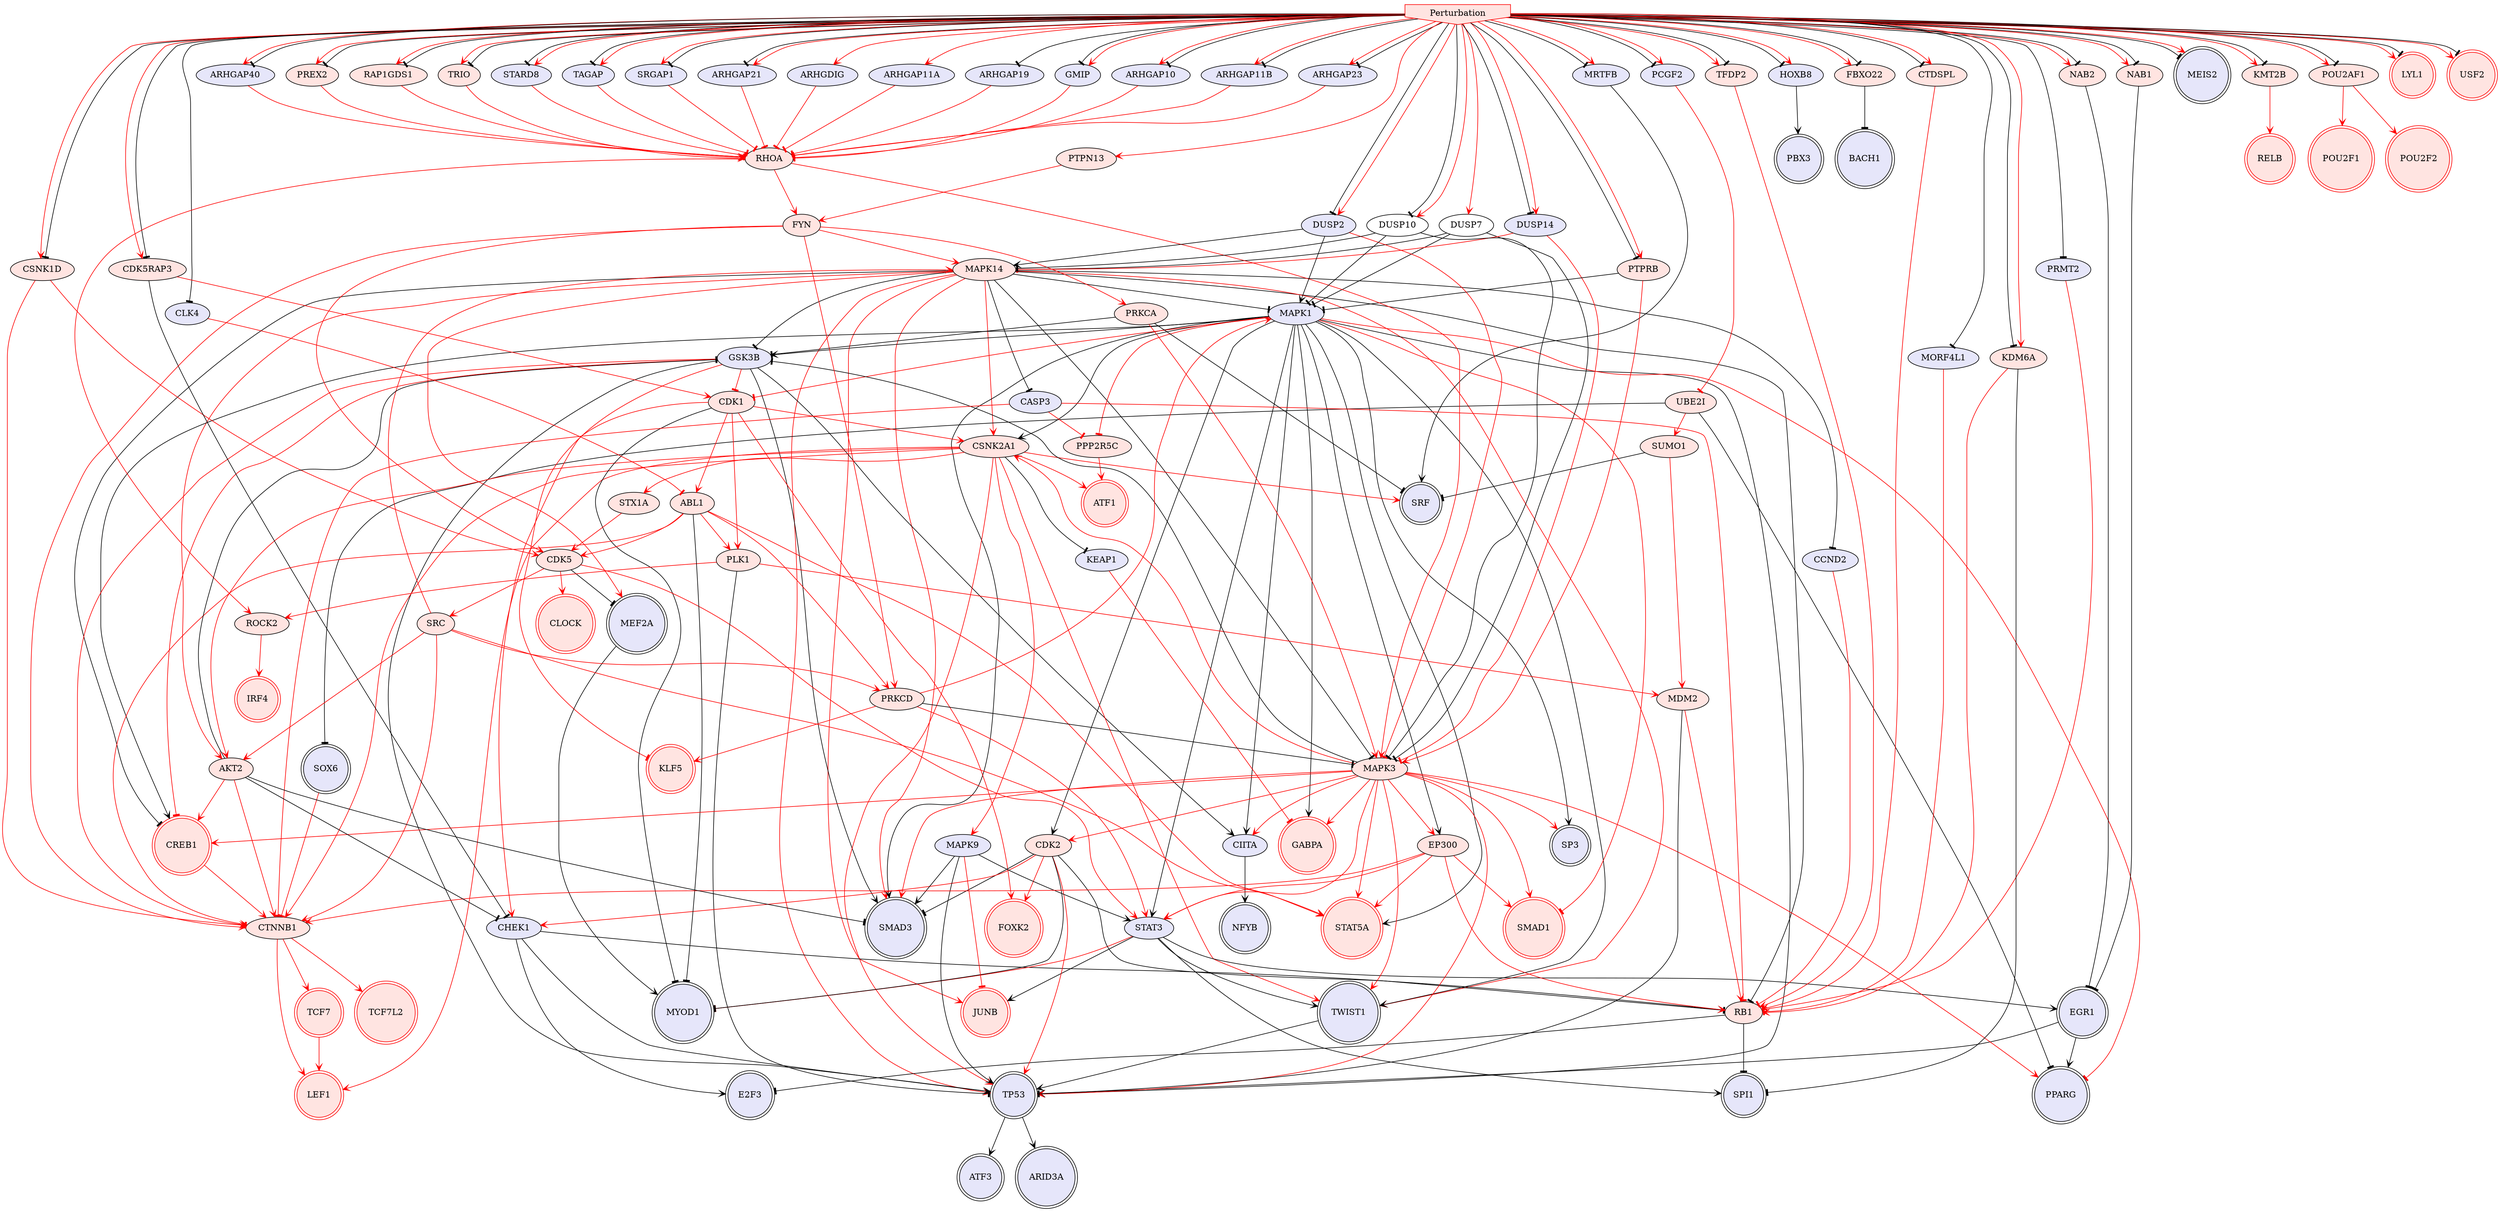 digraph {

TP53->ATF3 [penwidth=1, color=black, arrowhead="vee"]
TP53->ARID3A [penwidth=1, color=black, arrowhead="vee"]
MAPK14->MAPK1 [penwidth=1, color=black, arrowhead="tee"]
UBE2I->PPARG [penwidth=1, color=black, arrowhead="tee"]
RB1->E2F3 [penwidth=1, color=black, arrowhead="tee"]
EGR1->PPARG [penwidth=1, color=black, arrowhead="vee"]
NAB1->EGR1 [penwidth=1, color=black, arrowhead="tee"]
EGR1->TP53 [penwidth=1, color=black, arrowhead="vee"]
MAPK1->SMAD3 [penwidth=1, color=black, arrowhead="vee"]
GSK3B->SMAD3 [penwidth=1, color=black, arrowhead="vee"]
CSNK2A1->KEAP1 [penwidth=1, color=black, arrowhead="tee"]
HOXB8->PBX3 [penwidth=1, color=black, arrowhead="vee"]
CDK1->MYOD1 [penwidth=1, color=black, arrowhead="tee"]
MAPK14->GSK3B [penwidth=1, color=black, arrowhead="tee"]
MAPK1->GSK3B [penwidth=1, color=black, arrowhead="vee"]
UBE2I->SOX6 [penwidth=1, color=black, arrowhead="tee"]
FBXO22->BACH1 [penwidth=1, color=black, arrowhead="tee"]
CDK5->MEF2A [penwidth=1, color=black, arrowhead="tee"]
GSK3B->CIITA [penwidth=1, color=black, arrowhead="vee"]
GSK3B->TP53 [penwidth=1, color=black, arrowhead="vee"]
MAPK1->CIITA [penwidth=1, color=black, arrowhead="vee"]
MAPK1->SP3 [penwidth=1, color=black, arrowhead="vee"]
MAPK1->TWIST1 [penwidth=1, color=black, arrowhead="vee"]
MEF2A->MYOD1 [penwidth=1, color=black, arrowhead="vee"]
MRTFB->SRF [penwidth=1, color=black, arrowhead="vee"]
PLK1->TP53 [penwidth=1, color=black, arrowhead="tee"]
MAPK1->TP53 [penwidth=1, color=black, arrowhead="vee"]
RB1->SPI1 [penwidth=1, color=black, arrowhead="tee"]
TWIST1->TP53 [penwidth=1, color=black, arrowhead="vee"]
CIITA->NFYB [penwidth=1, color=black, arrowhead="vee"]
Perturbation->HOXB8 [penwidth=1, color=black, arrowhead="tee"]
Perturbation->MEIS2 [penwidth=1, color=black, arrowhead="tee"]
Perturbation->MRTFB [penwidth=1, color=black, arrowhead="tee"]
Perturbation->PCGF2 [penwidth=1, color=black, arrowhead="tee"]
Perturbation->PRMT2 [penwidth=1, color=black, arrowhead="tee"]
KEAP1->GABPA [penwidth=1, color=red, arrowhead="tee"]
KMT2B->RELB [penwidth=1, color=red, arrowhead="vee"]
CSNK2A1->CTNNB1 [penwidth=1, color=red, arrowhead="vee"]
GSK3B->CTNNB1 [penwidth=1, color=red, arrowhead="tee"]
CTNNB1->TCF7L2 [penwidth=1, color=red, arrowhead="vee"]
CDK1->CSNK2A1 [penwidth=1, color=red, arrowhead="vee"]
GSK3B->CREB1 [penwidth=1, color=red, arrowhead="tee"]
MAPK1->CDK1 [penwidth=1, color=red, arrowhead="tee"]
GSK3B->CDK1 [penwidth=1, color=red, arrowhead="tee"]
CTNNB1->LEF1 [penwidth=1, color=red, arrowhead="vee"]
CTNNB1->TCF7 [penwidth=1, color=red, arrowhead="vee"]
CREB1->CTNNB1 [penwidth=1, color=red, arrowhead="vee"]
CSNK1D->CTNNB1 [penwidth=1, color=red, arrowhead="vee"]
CSNK2A1->LEF1 [penwidth=1, color=red, arrowhead="vee"]
TCF7->LEF1 [penwidth=1, color=red, arrowhead="vee"]
MAPK14->CSNK2A1 [penwidth=1, color=red, arrowhead="vee"]
CSNK2A1->ATF1 [penwidth=1, color=red, arrowhead="vee"]
MAPK1->SMAD1 [penwidth=1, color=red, arrowhead="tee"]
ROCK2->IRF4 [penwidth=1, color=red, arrowhead="vee"]
SOX6->CTNNB1 [penwidth=1, color=red, arrowhead="tee"]
SRC->CTNNB1 [penwidth=1, color=red, arrowhead="vee"]
SRC->STAT5A [penwidth=1, color=red, arrowhead="vee"]
POU2AF1->POU2F1 [penwidth=1, color=red, arrowhead="vee"]
CDK1->FOXK2 [penwidth=1, color=red, arrowhead="vee"]
PCGF2->UBE2I [penwidth=1, color=red, arrowhead="tee"]
CDK5->CLOCK [penwidth=1, color=red, arrowhead="vee"]
CDK5->SRC [penwidth=1, color=red, arrowhead="vee"]
MAPK14->JUNB [penwidth=1, color=red, arrowhead="vee"]
GSK3B->KLF5 [penwidth=1, color=red, arrowhead="tee"]
POU2AF1->POU2F2 [penwidth=1, color=red, arrowhead="vee"]
SRC->MAPK14 [penwidth=1, color=red, arrowhead="vee"]
CSNK1D->CDK5 [penwidth=1, color=red, arrowhead="vee"]
PLK1->ROCK2 [penwidth=1, color=red, arrowhead="vee"]
CDK1->PLK1 [penwidth=1, color=red, arrowhead="vee"]
PRMT2->RB1 [penwidth=1, color=red, arrowhead="tee"]
Perturbation->CSNK1D [penwidth=1, color=red, arrowhead="vee"]
Perturbation->FBXO22 [penwidth=1, color=red, arrowhead="vee"]
Perturbation->KMT2B [penwidth=1, color=red, arrowhead="vee"]
Perturbation->LYL1 [penwidth=1, color=red, arrowhead="vee"]
Perturbation->NAB1 [penwidth=1, color=red, arrowhead="vee"]
Perturbation->POU2AF1 [penwidth=1, color=red, arrowhead="vee"]
Perturbation->USF2 [penwidth=1, color=red, arrowhead="vee"]
CHEK1->TP53 [penwidth=1, color=black, arrowhead="vee"]
STAT3->EGR1 [penwidth=1, color=black, arrowhead="vee"]
CDK5RAP3->CHEK1 [penwidth=1, color=black, arrowhead="tee"]
STAT3->SPI1 [penwidth=1, color=black, arrowhead="vee"]
MAPK1->STAT3 [penwidth=1, color=black, arrowhead="vee"]
CHEK1->E2F3 [penwidth=1, color=black, arrowhead="vee"]
STAT3->TWIST1 [penwidth=1, color=black, arrowhead="vee"]
CDK5RAP3->CDK1 [penwidth=1, color=red, arrowhead="vee"]
Perturbation->CDK5RAP3 [penwidth=1, color=red, arrowhead="vee"]
CDK2->TP53 [penwidth=1, color=red, arrowhead="vee"]
ABL1->MYOD1 [penwidth=1, color=black, arrowhead="tee"]
CDK2->CHEK1 [penwidth=1, color=red, arrowhead="vee"]
MAPK1->CDK2 [penwidth=1, color=black, arrowhead="vee"]
MAPK3->GSK3B [penwidth=1, color=black, arrowhead="tee"]
Perturbation->DUSP7 [penwidth=1, color=red, arrowhead="vee"]
Perturbation->HOXB8 [penwidth=1, color=red, arrowhead="vee"]
Perturbation->MEIS2 [penwidth=1, color=red, arrowhead="vee"]
Perturbation->MRTFB [penwidth=1, color=red, arrowhead="vee"]
Perturbation->PCGF2 [penwidth=1, color=red, arrowhead="vee"]
MAPK3->GABPA [penwidth=1, color=red, arrowhead="vee"]
ABL1->CTNNB1 [penwidth=1, color=red, arrowhead="vee"]
ABL1->CDK5 [penwidth=1, color=red, arrowhead="vee"]
MAPK3->SMAD1 [penwidth=1, color=red, arrowhead="vee"]
MAPK3->STAT5A [penwidth=1, color=red, arrowhead="vee"]
DUSP7->MAPK14 [penwidth=1, color=NA, arrowhead="tee"]
MAPK3->CSNK2A1 [penwidth=1, color=red, arrowhead="vee"]
ABL1->PLK1 [penwidth=1, color=red, arrowhead="vee"]
CDK1->ABL1 [penwidth=1, color=red, arrowhead="vee"]
MAPK3->CREB1 [penwidth=1, color=red, arrowhead="vee"]
DUSP7->MAPK3 [penwidth=1, color=NA, arrowhead="tee"]
ABL1->STAT5A [penwidth=1, color=red, arrowhead="vee"]
Perturbation->FBXO22 [penwidth=1, color=black, arrowhead="tee"]
Perturbation->KMT2B [penwidth=1, color=black, arrowhead="tee"]
Perturbation->LYL1 [penwidth=1, color=black, arrowhead="tee"]
Perturbation->POU2AF1 [penwidth=1, color=black, arrowhead="tee"]
Perturbation->USF2 [penwidth=1, color=black, arrowhead="tee"]
Perturbation->DUSP14 [penwidth=1, color=black, arrowhead="tee"]
DUSP14->MAPK3 [penwidth=1, color=red, arrowhead="tee"]
DUSP14->MAPK14 [penwidth=1, color=red, arrowhead="tee"]
PTPRB->MAPK1 [penwidth=1, color=black, arrowhead="tee"]
STAT3->MYOD1 [penwidth=1, color=red, arrowhead="tee"]
STAT3->JUNB [penwidth=1, color=black, arrowhead="vee"]
CDK2->RB1 [penwidth=1, color=black, arrowhead="tee"]
MAPK3->STAT3 [penwidth=1, color=red, arrowhead="vee"]
PTPRB->MAPK3 [penwidth=1, color=red, arrowhead="vee"]
CDK5->STAT3 [penwidth=1, color=red, arrowhead="vee"]
CSNK2A1->STX1A [penwidth=1, color=red, arrowhead="vee"]
STX1A->CDK5 [penwidth=1, color=red, arrowhead="vee"]
Perturbation->NAB1 [penwidth=1, color=black, arrowhead="tee"]
Perturbation->PTPRB [penwidth=1, color=black, arrowhead="tee"]
MDM2->TP53 [penwidth=1, color=black, arrowhead="tee"]
SUMO1->SRF [penwidth=1, color=black, arrowhead="tee"]
CDK2->SMAD3 [penwidth=1, color=black, arrowhead="tee"]
CDK2->MYOD1 [penwidth=1, color=black, arrowhead="tee"]
Perturbation->ARHGAP10 [penwidth=1, color=red, arrowhead="vee"]
RHOA->ROCK2 [penwidth=1, color=red, arrowhead="vee"]
UBE2I->SUMO1 [penwidth=1, color=red, arrowhead="vee"]
FYN->CTNNB1 [penwidth=1, color=red, arrowhead="vee"]
PPP2R5C->ATF1 [penwidth=1, color=red, arrowhead="vee"]
MAPK1->PPP2R5C [penwidth=1, color=red, arrowhead="tee"]
CDK2->FOXK2 [penwidth=1, color=red, arrowhead="vee"]
ARHGAP10->RHOA [penwidth=1, color=red, arrowhead="tee"]
MAPK3->CDK2 [penwidth=1, color=red, arrowhead="vee"]
FYN->MAPK14 [penwidth=1, color=red, arrowhead="vee"]
FYN->CDK5 [penwidth=1, color=red, arrowhead="vee"]
RHOA->MAPK3 [penwidth=1, color=red, arrowhead="vee"]
RHOA->FYN [penwidth=1, color=red, arrowhead="vee"]
MDM2->RB1 [penwidth=1, color=red, arrowhead="vee"]
SUMO1->MDM2 [penwidth=1, color=red, arrowhead="vee"]
CSNK2A1->TWIST1 [penwidth=1, color=red, arrowhead="vee"]
MAPK9->TP53 [penwidth=1, color=black, arrowhead="vee"]
CSNK2A1->MAPK9 [penwidth=1, color=red, arrowhead="vee"]
CSNK2A1->TP53 [penwidth=1, color=red, arrowhead="vee"]
MAPK1->CSNK2A1 [penwidth=1, color=black, arrowhead="vee"]
MAPK9->SMAD3 [penwidth=1, color=black, arrowhead="vee"]
CSNK2A1->SRF [penwidth=1, color=red, arrowhead="vee"]
EP300->CTNNB1 [penwidth=1, color=red, arrowhead="vee"]
EP300->STAT5A [penwidth=1, color=red, arrowhead="vee"]
MAPK3->EP300 [penwidth=1, color=red, arrowhead="vee"]
EP300->SMAD1 [penwidth=1, color=red, arrowhead="vee"]
MAPK9->JUNB [penwidth=1, color=red, arrowhead="tee"]
EP300->RB1 [penwidth=1, color=red, arrowhead="vee"]
Perturbation->CSNK1D [penwidth=1, color=black, arrowhead="tee"]
NAB2->EGR1 [penwidth=1, color=black, arrowhead="tee"]
Perturbation->NAB2 [penwidth=1, color=red, arrowhead="vee"]
Perturbation->PTPRB [penwidth=1, color=red, arrowhead="vee"]
TFDP2->RB1 [penwidth=1, color=red, arrowhead="vee"]
Perturbation->TFDP2 [penwidth=1, color=red, arrowhead="vee"]
Perturbation->TFDP2 [penwidth=1, color=black, arrowhead="tee"]
DUSP2->MAPK1 [penwidth=1, color=black, arrowhead="vee"]
Perturbation->DUSP2 [penwidth=1, color=black, arrowhead="tee"]
DUSP2->MAPK3 [penwidth=1, color=red, arrowhead="tee"]
Perturbation->NAB2 [penwidth=1, color=black, arrowhead="tee"]
Perturbation->DUSP2 [penwidth=1, color=red, arrowhead="vee"]
CTDSPL->RB1 [penwidth=1, color=red, arrowhead="vee"]
Perturbation->CTDSPL [penwidth=1, color=black, arrowhead="tee"]
Perturbation->MORF4L1 [penwidth=1, color=black, arrowhead="tee"]
MORF4L1->RB1 [penwidth=1, color=red, arrowhead="tee"]
KDM6A->SPI1 [penwidth=1, color=black, arrowhead="tee"]
KDM6A->RB1 [penwidth=1, color=red, arrowhead="vee"]
Perturbation->KDM6A [penwidth=1, color=black, arrowhead="tee"]
CDK1->CHEK1 [penwidth=1, color=red, arrowhead="vee"]
CHEK1->RB1 [penwidth=1, color=black, arrowhead="vee"]
Perturbation->CTDSPL [penwidth=1, color=red, arrowhead="vee"]
MAPK14->CASP3 [penwidth=1, color=black, arrowhead="tee"]
Perturbation->ARHGAP11B [penwidth=1, color=red, arrowhead="vee"]
CASP3->CTNNB1 [penwidth=1, color=red, arrowhead="tee"]
CASP3->PPP2R5C [penwidth=1, color=red, arrowhead="tee"]
CASP3->RB1 [penwidth=1, color=red, arrowhead="tee"]
PRKCD->KLF5 [penwidth=1, color=red, arrowhead="vee"]
ARHGAP11B->RHOA [penwidth=1, color=red, arrowhead="tee"]
FYN->PRKCD [penwidth=1, color=red, arrowhead="vee"]
Perturbation->KDM6A [penwidth=1, color=red, arrowhead="vee"]
Perturbation->ARHGAP23 [penwidth=1, color=red, arrowhead="vee"]
ARHGAP23->RHOA [penwidth=1, color=red, arrowhead="tee"]
Perturbation->ARHGAP23 [penwidth=1, color=black, arrowhead="tee"]
Perturbation->ARHGAP11B [penwidth=1, color=black, arrowhead="tee"]
Perturbation->ARHGAP40 [penwidth=1, color=red, arrowhead="vee"]
ARHGAP40->RHOA [penwidth=1, color=red, arrowhead="tee"]
Perturbation->CDK5RAP3 [penwidth=1, color=black, arrowhead="tee"]
AKT2->SMAD3 [penwidth=1, color=black, arrowhead="tee"]
AKT2->CHEK1 [penwidth=1, color=black, arrowhead="tee"]
Perturbation->ARHGAP40 [penwidth=1, color=black, arrowhead="tee"]
AKT2->CTNNB1 [penwidth=1, color=red, arrowhead="vee"]
AKT2->CREB1 [penwidth=1, color=red, arrowhead="vee"]
CSNK2A1->AKT2 [penwidth=1, color=red, arrowhead="vee"]
MAPK14->AKT2 [penwidth=1, color=red, arrowhead="vee"]
PREX2->RHOA [penwidth=1, color=red, arrowhead="vee"]
Perturbation->PREX2 [penwidth=1, color=red, arrowhead="vee"]
RAP1GDS1->RHOA [penwidth=1, color=red, arrowhead="vee"]
Perturbation->RAP1GDS1 [penwidth=1, color=red, arrowhead="vee"]
TRIO->RHOA [penwidth=1, color=red, arrowhead="vee"]
Perturbation->TRIO [penwidth=1, color=red, arrowhead="vee"]
Perturbation->RAP1GDS1 [penwidth=1, color=black, arrowhead="tee"]
Perturbation->TRIO [penwidth=1, color=black, arrowhead="tee"]
Perturbation->DUSP14 [penwidth=1, color=red, arrowhead="vee"]
Perturbation->STARD8 [penwidth=1, color=black, arrowhead="tee"]
STARD8->RHOA [penwidth=1, color=red, arrowhead="tee"]
Perturbation->ARHGAP10 [penwidth=1, color=black, arrowhead="tee"]
Perturbation->TAGAP [penwidth=1, color=black, arrowhead="tee"]
TAGAP->RHOA [penwidth=1, color=red, arrowhead="tee"]
Perturbation->STARD8 [penwidth=1, color=red, arrowhead="vee"]
Perturbation->SRGAP1 [penwidth=1, color=red, arrowhead="vee"]
SRGAP1->RHOA [penwidth=1, color=red, arrowhead="tee"]
MAPK14->CCND2 [penwidth=1, color=black, arrowhead="tee"]
CCND2->RB1 [penwidth=1, color=red, arrowhead="tee"]
PLK1->MDM2 [penwidth=1, color=red, arrowhead="vee"]
Perturbation->ARHGAP21 [penwidth=1, color=black, arrowhead="tee"]
ARHGAP21->RHOA [penwidth=1, color=red, arrowhead="tee"]
Perturbation->ARHGDIG [penwidth=1, color=red, arrowhead="vee"]
ARHGDIG->RHOA [penwidth=1, color=red, arrowhead="tee"]
Perturbation->ARHGAP11A [penwidth=1, color=red, arrowhead="vee"]
ARHGAP11A->RHOA [penwidth=1, color=red, arrowhead="tee"]
SRC->AKT2 [penwidth=1, color=red, arrowhead="vee"]
SRC->PRKCD [penwidth=1, color=red, arrowhead="vee"]
Perturbation->ARHGAP19 [penwidth=1, color=black, arrowhead="tee"]
ARHGAP19->RHOA [penwidth=1, color=red, arrowhead="tee"]
Perturbation->ARHGAP21 [penwidth=1, color=red, arrowhead="vee"]
PRKCA->SRF [penwidth=1, color=black, arrowhead="tee"]
PRKCA->GSK3B [penwidth=1, color=black, arrowhead="tee"]
PRKCA->MAPK3 [penwidth=1, color=red, arrowhead="vee"]
FYN->PRKCA [penwidth=1, color=red, arrowhead="vee"]
PTPN13->FYN [penwidth=1, color=red, arrowhead="vee"]
Perturbation->PTPN13 [penwidth=1, color=red, arrowhead="vee"]
MAPK9->STAT3 [penwidth=1, color=black, arrowhead="vee"]
MAPK14->SMAD3 [penwidth=1, color=red, arrowhead="vee"]
DUSP7->MAPK1 [penwidth=1, color=NA, arrowhead="tee"]
MAPK14->TWIST1 [penwidth=1, color=red, arrowhead="vee"]
MAPK14->TP53 [penwidth=1, color=red, arrowhead="vee"]
MAPK14->MEF2A [penwidth=1, color=red, arrowhead="vee"]
MAPK14->MAPK3 [penwidth=1, color=black, arrowhead="tee"]
MAPK14->CREB1 [penwidth=1, color=black, arrowhead="tee"]
MAPK14->RB1 [penwidth=1, color=black, arrowhead="tee"]
DUSP10->MAPK14 [penwidth=1, color=NA, arrowhead="tee"]
DUSP10->MAPK1 [penwidth=1, color=NA, arrowhead="tee"]
Perturbation->DUSP10 [penwidth=1, color=black, arrowhead="tee"]
Perturbation->TAGAP [penwidth=1, color=red, arrowhead="vee"]
Perturbation->DUSP10 [penwidth=1, color=red, arrowhead="vee"]
Perturbation->PREX2 [penwidth=1, color=black, arrowhead="tee"]
AKT2->GSK3B [penwidth=1, color=black, arrowhead="tee"]
DUSP10->MAPK3 [penwidth=1, color=NA, arrowhead="tee"]
DUSP2->MAPK14 [penwidth=1, color=black, arrowhead="vee"]
Perturbation->GMIP [penwidth=1, color=black, arrowhead="tee"]
GMIP->RHOA [penwidth=1, color=red, arrowhead="tee"]
Perturbation->GMIP [penwidth=1, color=red, arrowhead="vee"]
Perturbation->SRGAP1 [penwidth=1, color=black, arrowhead="tee"]
MAPK3->SMAD3 [penwidth=1, color=red, arrowhead="vee"]
MAPK1->PPARG [penwidth=1, color=red, arrowhead="tee"]
MAPK3->PPARG [penwidth=1, color=red, arrowhead="vee"]
MAPK3->TWIST1 [penwidth=1, color=red, arrowhead="vee"]
MAPK3->CIITA [penwidth=1, color=red, arrowhead="vee"]
MAPK3->SP3 [penwidth=1, color=red, arrowhead="vee"]
MAPK3->TP53 [penwidth=1, color=red, arrowhead="vee"]
PRKCD->MAPK3 [penwidth=1, color=black, arrowhead="tee"]
Perturbation->CLK4 [penwidth=1, color=black, arrowhead="tee"]
MAPK1->GABPA [penwidth=1, color=black, arrowhead="vee"]
ABL1->PRKCD [penwidth=1, color=red, arrowhead="vee"]
EP300->STAT3 [penwidth=1, color=red, arrowhead="vee"]
MAPK1->EP300 [penwidth=1, color=black, arrowhead="vee"]
PRKCD->STAT3 [penwidth=1, color=red, arrowhead="vee"]
CLK4->ABL1 [penwidth=1, color=red, arrowhead="tee"]
MAPK1->STAT5A [penwidth=1, color=black, arrowhead="vee"]
MAPK1->CREB1 [penwidth=1, color=black, arrowhead="vee"]
PRKCD->MAPK1 [penwidth=1, color=red, arrowhead="vee"]
Perturbation [style=filled, color=red, fillcolor=mistyrose, shape=invhouse];
USF2 [style=filled, color=red, fillcolor=mistyrose, shape=doublecircle];
CREB1 [style=filled, color=red, fillcolor=mistyrose, shape=doublecircle];
POU2F2 [style=filled, color=red, fillcolor=mistyrose, shape=doublecircle];
LYL1 [style=filled, color=red, fillcolor=mistyrose, shape=doublecircle];
CLOCK [style=filled, color=red, fillcolor=mistyrose, shape=doublecircle];
TWIST1 [style=filled, color=black, fillcolor=lavender, shape=doublecircle];
BACH1 [style=filled, color=black, fillcolor=lavender, shape=doublecircle];
SMAD1 [style=filled, color=red, fillcolor=mistyrose, shape=doublecircle];
TCF7 [style=filled, color=red, fillcolor=mistyrose, shape=doublecircle];
STAT5A [style=filled, color=red, fillcolor=mistyrose, shape=doublecircle];
E2F3 [style=filled, color=black, fillcolor=lavender, shape=doublecircle];
ATF3 [style=filled, color=black, fillcolor=lavender, shape=doublecircle];
IRF4 [style=filled, color=red, fillcolor=mistyrose, shape=doublecircle];
LEF1 [style=filled, color=red, fillcolor=mistyrose, shape=doublecircle];
NFYB [style=filled, color=black, fillcolor=lavender, shape=doublecircle];
SMAD3 [style=filled, color=black, fillcolor=lavender, shape=doublecircle];
JUNB [style=filled, color=red, fillcolor=mistyrose, shape=doublecircle];
POU2F1 [style=filled, color=red, fillcolor=mistyrose, shape=doublecircle];
SP3 [style=filled, color=black, fillcolor=lavender, shape=doublecircle];
KLF5 [style=filled, color=red, fillcolor=mistyrose, shape=doublecircle];
PPARG [style=filled, color=black, fillcolor=lavender, shape=doublecircle];
MYOD1 [style=filled, color=black, fillcolor=lavender, shape=doublecircle];
GABPA [style=filled, color=red, fillcolor=mistyrose, shape=doublecircle];
FOXK2 [style=filled, color=red, fillcolor=mistyrose, shape=doublecircle];
MEF2A [style=filled, color=black, fillcolor=lavender, shape=doublecircle];
PBX3 [style=filled, color=black, fillcolor=lavender, shape=doublecircle];
SOX6 [style=filled, color=black, fillcolor=lavender, shape=doublecircle];
SPI1 [style=filled, color=black, fillcolor=lavender, shape=doublecircle];
MEIS2 [style=filled, color=black, fillcolor=lavender, shape=doublecircle];
ARID3A [style=filled, color=black, fillcolor=lavender, shape=doublecircle];
TP53 [style=filled, color=black, fillcolor=lavender, shape=doublecircle];
RELB [style=filled, color=red, fillcolor=mistyrose, shape=doublecircle];
EGR1 [style=filled, color=black, fillcolor=lavender, shape=doublecircle];
TCF7L2 [style=filled, color=red, fillcolor=mistyrose, shape=doublecircle];
SRF [style=filled, color=black, fillcolor=lavender, shape=doublecircle];
ATF1 [style=filled, color=red, fillcolor=mistyrose, shape=doublecircle];
MAPK14 [style=filled, fillcolor=mistyrose];
UBE2I [style=filled, fillcolor=mistyrose];
RB1 [style=filled, fillcolor=mistyrose];
NAB1 [style=filled, fillcolor=mistyrose];
MAPK1 [style=filled, fillcolor=lavender];
GSK3B [style=filled, fillcolor=lavender];
CSNK2A1 [style=filled, fillcolor=mistyrose];
HOXB8 [style=filled, fillcolor=lavender];
CDK1 [style=filled, fillcolor=mistyrose];
FBXO22 [style=filled, fillcolor=mistyrose];
CDK5 [style=filled, fillcolor=mistyrose];
MRTFB [style=filled, fillcolor=lavender];
PLK1 [style=filled, fillcolor=mistyrose];
CIITA [style=filled, fillcolor=lavender];
KEAP1 [style=filled, fillcolor=lavender];
KMT2B [style=filled, fillcolor=mistyrose];
CTNNB1 [style=filled, fillcolor=mistyrose];
CSNK1D [style=filled, fillcolor=mistyrose];
ROCK2 [style=filled, fillcolor=mistyrose];
SRC [style=filled, fillcolor=mistyrose];
POU2AF1 [style=filled, fillcolor=mistyrose];
PCGF2 [style=filled, fillcolor=lavender];
PRMT2 [style=filled, fillcolor=lavender];
CHEK1 [style=filled, fillcolor=lavender];
STAT3 [style=filled, fillcolor=lavender];
CDK5RAP3 [style=filled, fillcolor=mistyrose];
CDK2 [style=filled, fillcolor=mistyrose];
ABL1 [style=filled, fillcolor=mistyrose];
MAPK3 [style=filled, fillcolor=mistyrose];
DUSP14 [style=filled, fillcolor=lavender];
PTPRB [style=filled, fillcolor=mistyrose];
STX1A [style=filled, fillcolor=mistyrose];
MDM2 [style=filled, fillcolor=mistyrose];
SUMO1 [style=filled, fillcolor=mistyrose];
RHOA [style=filled, fillcolor=mistyrose];
FYN [style=filled, fillcolor=mistyrose];
PPP2R5C [style=filled, fillcolor=mistyrose];
ARHGAP10 [style=filled, fillcolor=lavender];
MAPK9 [style=filled, fillcolor=lavender];
EP300 [style=filled, fillcolor=mistyrose];
NAB2 [style=filled, fillcolor=mistyrose];
TFDP2 [style=filled, fillcolor=mistyrose];
DUSP2 [style=filled, fillcolor=lavender];
CTDSPL [style=filled, fillcolor=mistyrose];
MORF4L1 [style=filled, fillcolor=lavender];
KDM6A [style=filled, fillcolor=mistyrose];
CASP3 [style=filled, fillcolor=lavender];
PRKCD [style=filled, fillcolor=mistyrose];
ARHGAP11B [style=filled, fillcolor=lavender];
ARHGAP23 [style=filled, fillcolor=lavender];
ARHGAP40 [style=filled, fillcolor=lavender];
AKT2 [style=filled, fillcolor=mistyrose];
PREX2 [style=filled, fillcolor=mistyrose];
RAP1GDS1 [style=filled, fillcolor=mistyrose];
TRIO [style=filled, fillcolor=mistyrose];
STARD8 [style=filled, fillcolor=lavender];
TAGAP [style=filled, fillcolor=lavender];
SRGAP1 [style=filled, fillcolor=lavender];
CCND2 [style=filled, fillcolor=lavender];
ARHGAP21 [style=filled, fillcolor=lavender];
ARHGDIG [style=filled, fillcolor=lavender];
ARHGAP11A [style=filled, fillcolor=lavender];
ARHGAP19 [style=filled, fillcolor=lavender];
PRKCA [style=filled, fillcolor=mistyrose];
PTPN13 [style=filled, fillcolor=mistyrose];
GMIP [style=filled, fillcolor=lavender];
CLK4 [style=filled, fillcolor=lavender];


}

